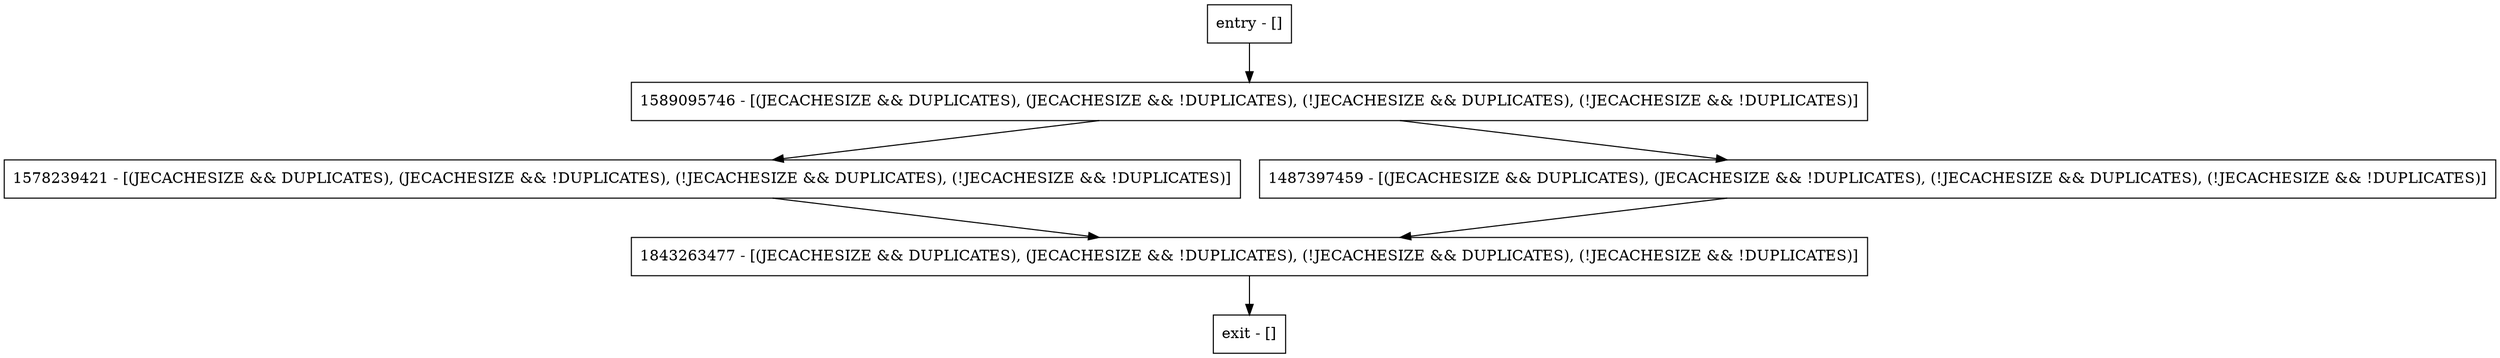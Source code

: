 digraph recordExists {
node [shape=record];
entry [label="entry - []"];
exit [label="exit - []"];
1589095746 [label="1589095746 - [(JECACHESIZE && DUPLICATES), (JECACHESIZE && !DUPLICATES), (!JECACHESIZE && DUPLICATES), (!JECACHESIZE && !DUPLICATES)]"];
1578239421 [label="1578239421 - [(JECACHESIZE && DUPLICATES), (JECACHESIZE && !DUPLICATES), (!JECACHESIZE && DUPLICATES), (!JECACHESIZE && !DUPLICATES)]"];
1487397459 [label="1487397459 - [(JECACHESIZE && DUPLICATES), (JECACHESIZE && !DUPLICATES), (!JECACHESIZE && DUPLICATES), (!JECACHESIZE && !DUPLICATES)]"];
1843263477 [label="1843263477 - [(JECACHESIZE && DUPLICATES), (JECACHESIZE && !DUPLICATES), (!JECACHESIZE && DUPLICATES), (!JECACHESIZE && !DUPLICATES)]"];
entry;
exit;
entry -> 1589095746;
1589095746 -> 1578239421;
1589095746 -> 1487397459;
1578239421 -> 1843263477;
1487397459 -> 1843263477;
1843263477 -> exit;
}
